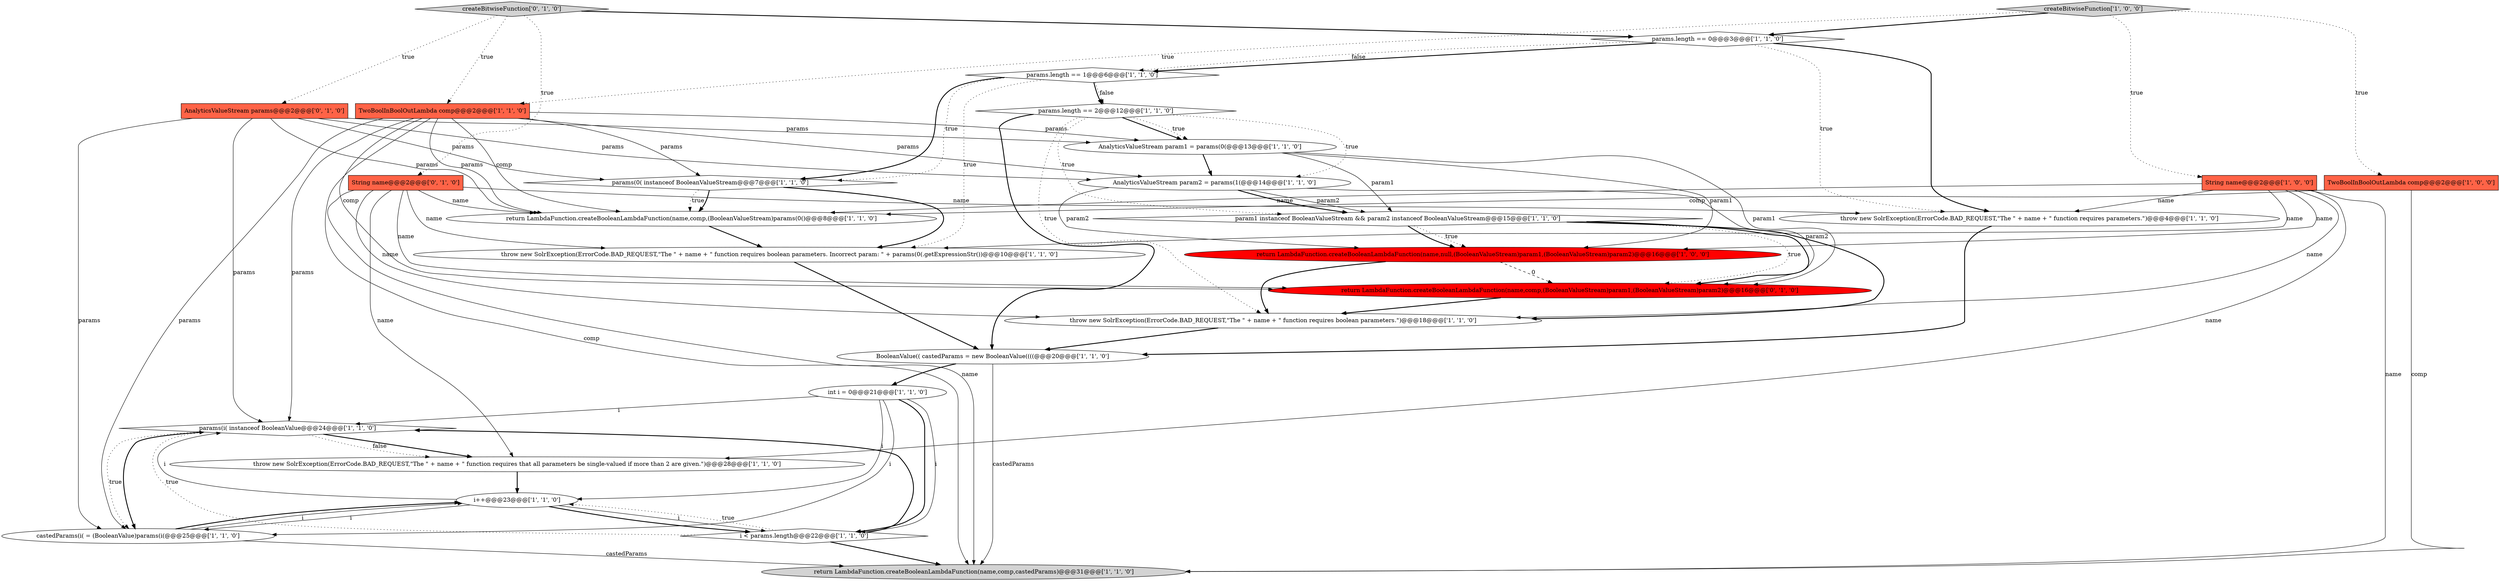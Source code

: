 digraph {
26 [style = filled, label = "AnalyticsValueStream params@@@2@@@['0', '1', '0']", fillcolor = tomato, shape = box image = "AAA0AAABBB2BBB"];
3 [style = filled, label = "params(i( instanceof BooleanValue@@@24@@@['1', '1', '0']", fillcolor = white, shape = diamond image = "AAA0AAABBB1BBB"];
18 [style = filled, label = "i < params.length@@@22@@@['1', '1', '0']", fillcolor = white, shape = diamond image = "AAA0AAABBB1BBB"];
5 [style = filled, label = "params.length == 1@@@6@@@['1', '1', '0']", fillcolor = white, shape = diamond image = "AAA0AAABBB1BBB"];
23 [style = filled, label = "throw new SolrException(ErrorCode.BAD_REQUEST,\"The \" + name + \" function requires that all parameters be single-valued if more than 2 are given.\")@@@28@@@['1', '1', '0']", fillcolor = white, shape = ellipse image = "AAA0AAABBB1BBB"];
25 [style = filled, label = "createBitwiseFunction['0', '1', '0']", fillcolor = lightgray, shape = diamond image = "AAA0AAABBB2BBB"];
16 [style = filled, label = "AnalyticsValueStream param2 = params(1(@@@14@@@['1', '1', '0']", fillcolor = white, shape = ellipse image = "AAA0AAABBB1BBB"];
7 [style = filled, label = "String name@@@2@@@['1', '0', '0']", fillcolor = tomato, shape = box image = "AAA0AAABBB1BBB"];
2 [style = filled, label = "params(0( instanceof BooleanValueStream@@@7@@@['1', '1', '0']", fillcolor = white, shape = diamond image = "AAA0AAABBB1BBB"];
20 [style = filled, label = "param1 instanceof BooleanValueStream && param2 instanceof BooleanValueStream@@@15@@@['1', '1', '0']", fillcolor = white, shape = diamond image = "AAA0AAABBB1BBB"];
6 [style = filled, label = "castedParams(i( = (BooleanValue)params(i(@@@25@@@['1', '1', '0']", fillcolor = white, shape = ellipse image = "AAA0AAABBB1BBB"];
24 [style = filled, label = "return LambdaFunction.createBooleanLambdaFunction(name,comp,(BooleanValueStream)param1,(BooleanValueStream)param2)@@@16@@@['0', '1', '0']", fillcolor = red, shape = ellipse image = "AAA1AAABBB2BBB"];
4 [style = filled, label = "return LambdaFunction.createBooleanLambdaFunction(name,null,(BooleanValueStream)param1,(BooleanValueStream)param2)@@@16@@@['1', '0', '0']", fillcolor = red, shape = ellipse image = "AAA1AAABBB1BBB"];
12 [style = filled, label = "int i = 0@@@21@@@['1', '1', '0']", fillcolor = white, shape = ellipse image = "AAA0AAABBB1BBB"];
17 [style = filled, label = "params.length == 0@@@3@@@['1', '1', '0']", fillcolor = white, shape = diamond image = "AAA0AAABBB1BBB"];
1 [style = filled, label = "AnalyticsValueStream param1 = params(0(@@@13@@@['1', '1', '0']", fillcolor = white, shape = ellipse image = "AAA0AAABBB1BBB"];
8 [style = filled, label = "throw new SolrException(ErrorCode.BAD_REQUEST,\"The \" + name + \" function requires parameters.\")@@@4@@@['1', '1', '0']", fillcolor = white, shape = ellipse image = "AAA0AAABBB1BBB"];
21 [style = filled, label = "params.length == 2@@@12@@@['1', '1', '0']", fillcolor = white, shape = diamond image = "AAA0AAABBB1BBB"];
0 [style = filled, label = "i++@@@23@@@['1', '1', '0']", fillcolor = white, shape = ellipse image = "AAA0AAABBB1BBB"];
15 [style = filled, label = "throw new SolrException(ErrorCode.BAD_REQUEST,\"The \" + name + \" function requires boolean parameters. Incorrect param: \" + params(0(.getExpressionStr())@@@10@@@['1', '1', '0']", fillcolor = white, shape = ellipse image = "AAA0AAABBB1BBB"];
19 [style = filled, label = "return LambdaFunction.createBooleanLambdaFunction(name,comp,(BooleanValueStream)params(0()@@@8@@@['1', '1', '0']", fillcolor = white, shape = ellipse image = "AAA0AAABBB1BBB"];
27 [style = filled, label = "String name@@@2@@@['0', '1', '0']", fillcolor = tomato, shape = box image = "AAA0AAABBB2BBB"];
9 [style = filled, label = "BooleanValue(( castedParams = new BooleanValue((((@@@20@@@['1', '1', '0']", fillcolor = white, shape = ellipse image = "AAA0AAABBB1BBB"];
11 [style = filled, label = "TwoBoolInBoolOutLambda comp@@@2@@@['1', '1', '0']", fillcolor = tomato, shape = box image = "AAA0AAABBB1BBB"];
22 [style = filled, label = "throw new SolrException(ErrorCode.BAD_REQUEST,\"The \" + name + \" function requires boolean parameters.\")@@@18@@@['1', '1', '0']", fillcolor = white, shape = ellipse image = "AAA0AAABBB1BBB"];
14 [style = filled, label = "createBitwiseFunction['1', '0', '0']", fillcolor = lightgray, shape = diamond image = "AAA0AAABBB1BBB"];
13 [style = filled, label = "return LambdaFunction.createBooleanLambdaFunction(name,comp,castedParams)@@@31@@@['1', '1', '0']", fillcolor = lightgray, shape = ellipse image = "AAA0AAABBB1BBB"];
10 [style = filled, label = "TwoBoolInBoolOutLambda comp@@@2@@@['1', '0', '0']", fillcolor = tomato, shape = box image = "AAA0AAABBB1BBB"];
18->3 [style = bold, label=""];
16->20 [style = solid, label="param2"];
0->18 [style = solid, label="i"];
11->6 [style = solid, label="params"];
26->19 [style = solid, label="params"];
14->17 [style = bold, label=""];
26->3 [style = solid, label="params"];
3->6 [style = dotted, label="true"];
25->11 [style = dotted, label="true"];
11->19 [style = solid, label="params"];
27->13 [style = solid, label="name"];
17->8 [style = dotted, label="true"];
11->1 [style = solid, label="params"];
16->4 [style = solid, label="param2"];
21->1 [style = bold, label=""];
18->3 [style = dotted, label="true"];
14->7 [style = dotted, label="true"];
2->15 [style = bold, label=""];
12->18 [style = bold, label=""];
27->23 [style = solid, label="name"];
14->11 [style = dotted, label="true"];
7->23 [style = solid, label="name"];
12->18 [style = solid, label="i"];
19->15 [style = bold, label=""];
17->5 [style = bold, label=""];
21->20 [style = dotted, label="true"];
20->24 [style = dotted, label="true"];
22->9 [style = bold, label=""];
10->13 [style = solid, label="comp"];
27->8 [style = solid, label="name"];
21->22 [style = dotted, label="true"];
26->6 [style = solid, label="params"];
11->19 [style = solid, label="comp"];
26->2 [style = solid, label="params"];
27->22 [style = solid, label="name"];
11->3 [style = solid, label="params"];
5->21 [style = bold, label=""];
3->23 [style = bold, label=""];
21->9 [style = bold, label=""];
17->5 [style = dotted, label="false"];
16->24 [style = solid, label="param2"];
15->9 [style = bold, label=""];
1->16 [style = bold, label=""];
9->13 [style = solid, label="castedParams"];
11->24 [style = solid, label="comp"];
7->19 [style = solid, label="name"];
6->13 [style = solid, label="castedParams"];
18->0 [style = dotted, label="true"];
21->16 [style = dotted, label="true"];
4->24 [style = dashed, label="0"];
16->20 [style = bold, label=""];
0->6 [style = solid, label="i"];
25->26 [style = dotted, label="true"];
4->22 [style = bold, label=""];
2->19 [style = dotted, label="true"];
7->13 [style = solid, label="name"];
17->8 [style = bold, label=""];
3->6 [style = bold, label=""];
10->19 [style = solid, label="comp"];
11->16 [style = solid, label="params"];
7->22 [style = solid, label="name"];
23->0 [style = bold, label=""];
5->15 [style = dotted, label="true"];
25->17 [style = bold, label=""];
12->6 [style = solid, label="i"];
11->2 [style = solid, label="params"];
20->4 [style = dotted, label="true"];
0->3 [style = solid, label="i"];
0->18 [style = bold, label=""];
1->4 [style = solid, label="param1"];
27->15 [style = solid, label="name"];
9->12 [style = bold, label=""];
1->20 [style = solid, label="param1"];
5->2 [style = dotted, label="true"];
2->19 [style = bold, label=""];
26->1 [style = solid, label="params"];
7->15 [style = solid, label="name"];
12->0 [style = solid, label="i"];
21->1 [style = dotted, label="true"];
27->24 [style = solid, label="name"];
27->19 [style = solid, label="name"];
5->21 [style = dotted, label="false"];
6->0 [style = bold, label=""];
11->13 [style = solid, label="comp"];
24->22 [style = bold, label=""];
7->4 [style = solid, label="name"];
1->24 [style = solid, label="param1"];
14->10 [style = dotted, label="true"];
20->4 [style = bold, label=""];
20->22 [style = bold, label=""];
6->0 [style = solid, label="i"];
26->16 [style = solid, label="params"];
5->2 [style = bold, label=""];
8->9 [style = bold, label=""];
18->13 [style = bold, label=""];
3->23 [style = dotted, label="false"];
12->3 [style = solid, label="i"];
25->27 [style = dotted, label="true"];
20->24 [style = bold, label=""];
7->8 [style = solid, label="name"];
}
